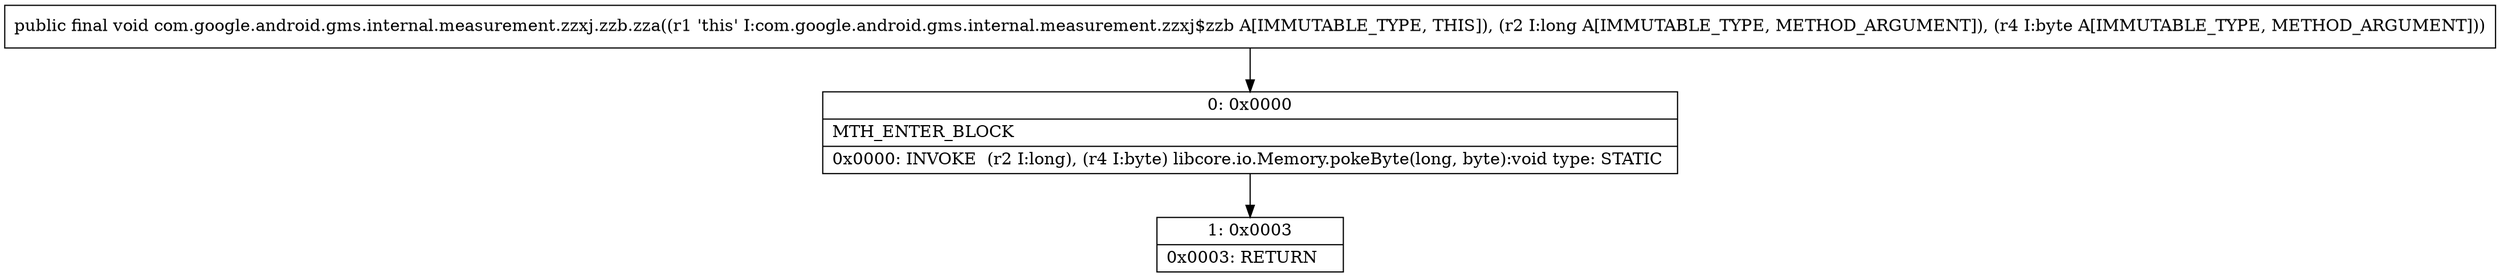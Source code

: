 digraph "CFG forcom.google.android.gms.internal.measurement.zzxj.zzb.zza(JB)V" {
Node_0 [shape=record,label="{0\:\ 0x0000|MTH_ENTER_BLOCK\l|0x0000: INVOKE  (r2 I:long), (r4 I:byte) libcore.io.Memory.pokeByte(long, byte):void type: STATIC \l}"];
Node_1 [shape=record,label="{1\:\ 0x0003|0x0003: RETURN   \l}"];
MethodNode[shape=record,label="{public final void com.google.android.gms.internal.measurement.zzxj.zzb.zza((r1 'this' I:com.google.android.gms.internal.measurement.zzxj$zzb A[IMMUTABLE_TYPE, THIS]), (r2 I:long A[IMMUTABLE_TYPE, METHOD_ARGUMENT]), (r4 I:byte A[IMMUTABLE_TYPE, METHOD_ARGUMENT])) }"];
MethodNode -> Node_0;
Node_0 -> Node_1;
}

